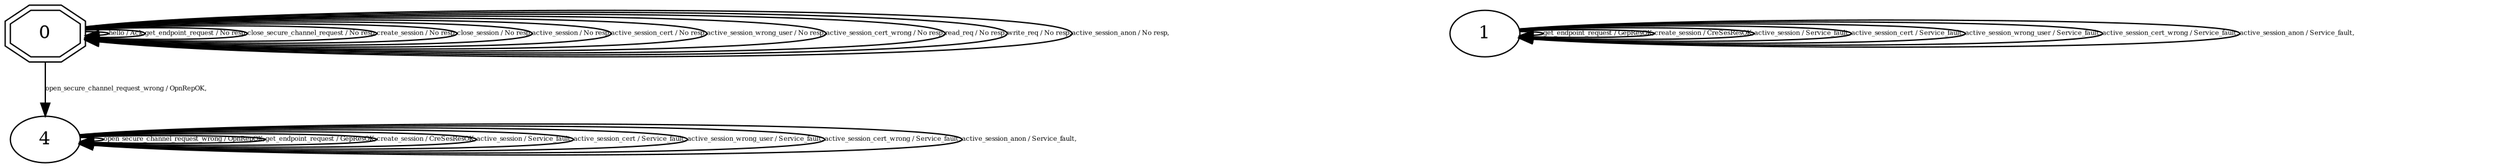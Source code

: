 digraph "Automata" { 
	 "4" [shape=ellipse,style=filled,fillcolor=white,URL="4"];
	 "0" [shape=doubleoctagon,style=filled,fillcolor=white,URL="0"];
	 "1" [shape=ellipse,style=filled,fillcolor=white,URL="1"];
	 "0"->"0" [fontsize=5,label="hello / Ack,",URL="t0"];
	 "0"->"0" [fontsize=5,label="get_endpoint_request / No resp,",URL="t3"];
	 "0"->"0" [fontsize=5,label="close_secure_channel_request / No resp,",URL="t4"];
	 "0"->"0" [fontsize=5,label="create_session / No resp,",URL="t5"];
	 "0"->"0" [fontsize=5,label="close_session / No resp,",URL="t6"];
	 "0"->"0" [fontsize=5,label="active_session / No resp,",URL="t7"];
	 "0"->"0" [fontsize=5,label="active_session_cert / No resp,",URL="t8"];
	 "0"->"0" [fontsize=5,label="active_session_wrong_user / No resp,",URL="t9"];
	 "0"->"0" [fontsize=5,label="active_session_cert_wrong / No resp,",URL="t10"];
	 "0"->"0" [fontsize=5,label="read_req / No resp,",URL="t11"];
	 "0"->"0" [fontsize=5,label="write_req / No resp,",URL="t12"];
	 "0"->"0" [fontsize=5,label="active_session_anon / No resp,",URL="t13"];
	 "1"->"1" [fontsize=5,label="get_endpoint_request / GepResOK,",URL="t17"];
	 "1"->"1" [fontsize=5,label="create_session / CreSesResOK,",URL="t19"];
	 "1"->"1" [fontsize=5,label="active_session / Service_fault,",URL="t21"];
	 "1"->"1" [fontsize=5,label="active_session_cert / Service_fault,",URL="t22"];
	 "1"->"1" [fontsize=5,label="active_session_wrong_user / Service_fault,",URL="t23"];
	 "1"->"1" [fontsize=5,label="active_session_cert_wrong / Service_fault,",URL="t24"];
	 "1"->"1" [fontsize=5,label="active_session_anon / Service_fault,",URL="t27"];
	 "0"->"4" [fontsize=5,label="open_secure_channel_request_wrong / OpnRepOK,",URL="t2"];
	 "4"->"4" [fontsize=5,label="open_secure_channel_request_wrong / OpnRepOK,",URL="t58"];
	 "4"->"4" [fontsize=5,label="get_endpoint_request / GepResOK,",URL="t59"];
	 "4"->"4" [fontsize=5,label="create_session / CreSesResOK,",URL="t61"];
	 "4"->"4" [fontsize=5,label="active_session / Service_fault,",URL="t63"];
	 "4"->"4" [fontsize=5,label="active_session_cert / Service_fault,",URL="t64"];
	 "4"->"4" [fontsize=5,label="active_session_wrong_user / Service_fault,",URL="t65"];
	 "4"->"4" [fontsize=5,label="active_session_cert_wrong / Service_fault,",URL="t66"];
	 "4"->"4" [fontsize=5,label="active_session_anon / Service_fault,",URL="t69"];
}
